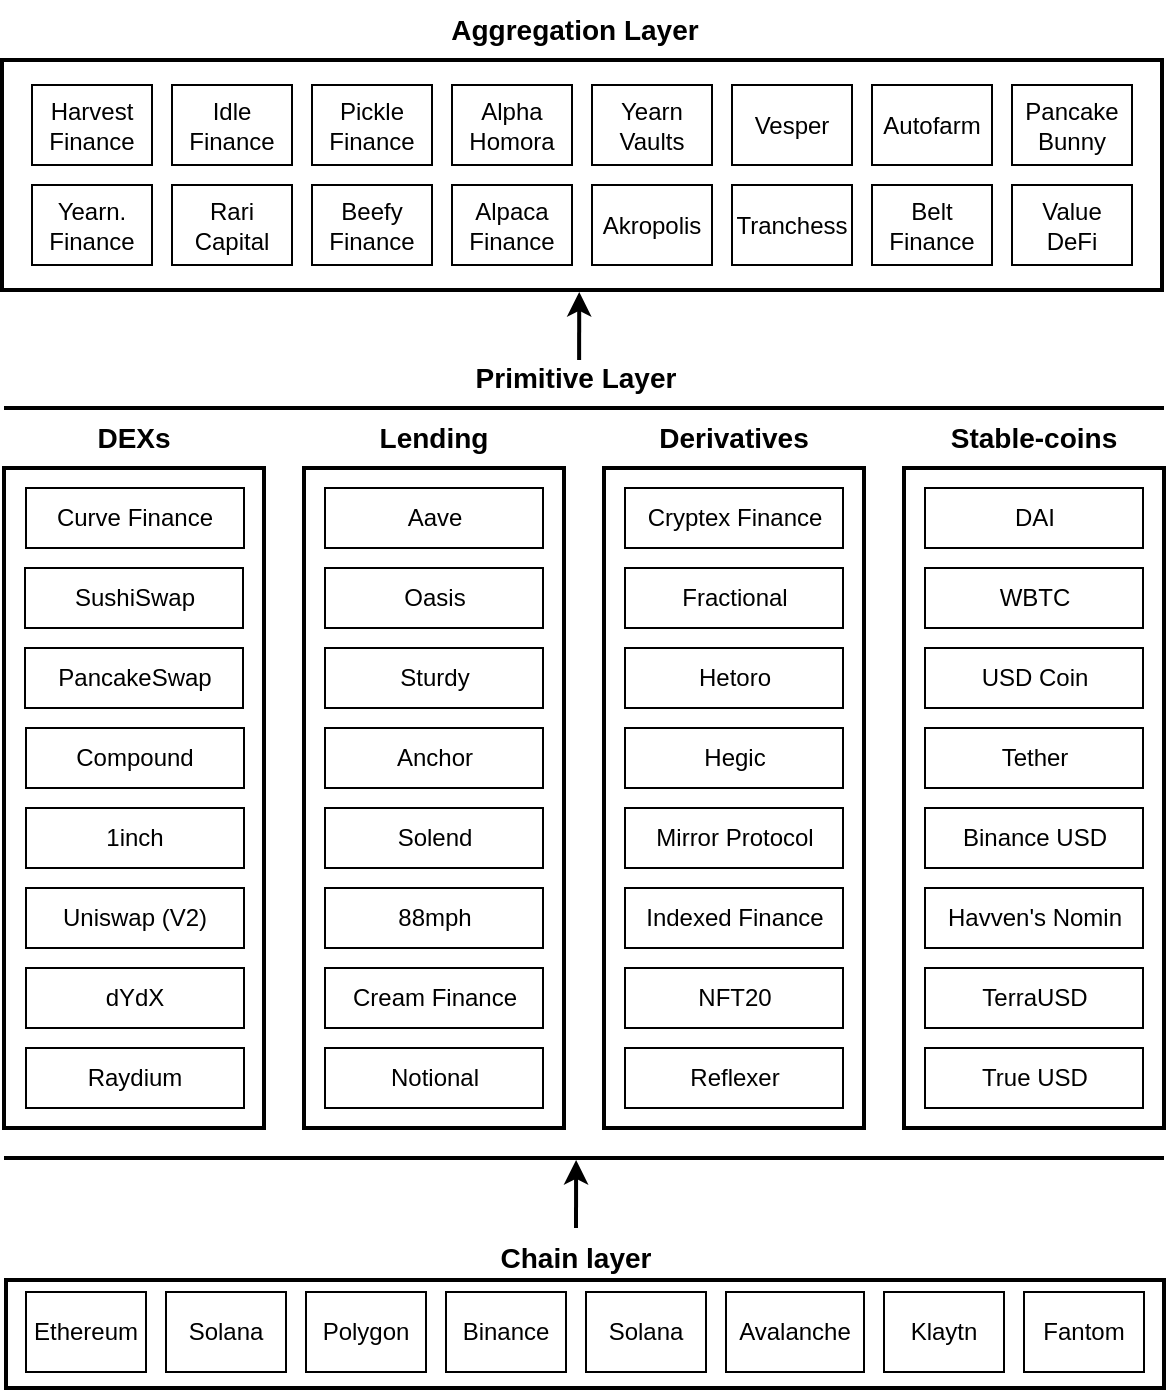 <mxfile version="20.0.2" type="github">
  <diagram id="vA1Mwwlki-n_E3SzybSL" name="Page-1">
    <mxGraphModel dx="1294" dy="925" grid="1" gridSize="10" guides="1" tooltips="1" connect="1" arrows="1" fold="1" page="1" pageScale="1" pageWidth="827" pageHeight="1169" math="0" shadow="0">
      <root>
        <mxCell id="0" />
        <mxCell id="1" parent="0" />
        <mxCell id="zbpn0ASb3LzRVK3qtcD5-1" value="" style="rounded=0;whiteSpace=wrap;html=1;strokeWidth=2;" vertex="1" parent="1">
          <mxGeometry x="62" y="696" width="579" height="54" as="geometry" />
        </mxCell>
        <mxCell id="zbpn0ASb3LzRVK3qtcD5-4" value="" style="rounded=0;whiteSpace=wrap;html=1;strokeWidth=2;" vertex="1" parent="1">
          <mxGeometry x="61" y="290" width="130" height="330" as="geometry" />
        </mxCell>
        <mxCell id="zbpn0ASb3LzRVK3qtcD5-8" value="" style="rounded=0;whiteSpace=wrap;html=1;strokeWidth=2;" vertex="1" parent="1">
          <mxGeometry x="211" y="290" width="130" height="330" as="geometry" />
        </mxCell>
        <mxCell id="zbpn0ASb3LzRVK3qtcD5-9" value="" style="rounded=0;whiteSpace=wrap;html=1;strokeWidth=2;" vertex="1" parent="1">
          <mxGeometry x="361" y="290" width="130" height="330" as="geometry" />
        </mxCell>
        <mxCell id="zbpn0ASb3LzRVK3qtcD5-10" value="" style="rounded=0;whiteSpace=wrap;html=1;strokeWidth=2;" vertex="1" parent="1">
          <mxGeometry x="511" y="290" width="130" height="330" as="geometry" />
        </mxCell>
        <mxCell id="zbpn0ASb3LzRVK3qtcD5-11" value="Ethereum" style="rounded=0;whiteSpace=wrap;html=1;" vertex="1" parent="1">
          <mxGeometry x="72" y="702" width="60" height="40" as="geometry" />
        </mxCell>
        <mxCell id="zbpn0ASb3LzRVK3qtcD5-12" value="" style="rounded=0;whiteSpace=wrap;html=1;strokeWidth=2;" vertex="1" parent="1">
          <mxGeometry x="60" y="86" width="580" height="115" as="geometry" />
        </mxCell>
        <mxCell id="zbpn0ASb3LzRVK3qtcD5-16" value="" style="line;strokeWidth=2;html=1;" vertex="1" parent="1">
          <mxGeometry x="61" y="630" width="580" height="10" as="geometry" />
        </mxCell>
        <mxCell id="zbpn0ASb3LzRVK3qtcD5-21" value="" style="line;strokeWidth=2;html=1;" vertex="1" parent="1">
          <mxGeometry x="61" y="255" width="580" height="10" as="geometry" />
        </mxCell>
        <mxCell id="zbpn0ASb3LzRVK3qtcD5-23" value="Solana" style="rounded=0;whiteSpace=wrap;html=1;" vertex="1" parent="1">
          <mxGeometry x="142" y="702" width="60" height="40" as="geometry" />
        </mxCell>
        <mxCell id="zbpn0ASb3LzRVK3qtcD5-24" value="Polygon" style="rounded=0;whiteSpace=wrap;html=1;" vertex="1" parent="1">
          <mxGeometry x="212" y="702" width="60" height="40" as="geometry" />
        </mxCell>
        <mxCell id="zbpn0ASb3LzRVK3qtcD5-25" value="Binance" style="rounded=0;whiteSpace=wrap;html=1;" vertex="1" parent="1">
          <mxGeometry x="282" y="702" width="60" height="40" as="geometry" />
        </mxCell>
        <mxCell id="zbpn0ASb3LzRVK3qtcD5-26" value="Solana" style="rounded=0;whiteSpace=wrap;html=1;" vertex="1" parent="1">
          <mxGeometry x="352" y="702" width="60" height="40" as="geometry" />
        </mxCell>
        <mxCell id="zbpn0ASb3LzRVK3qtcD5-27" value="Avalanche" style="rounded=0;whiteSpace=wrap;html=1;" vertex="1" parent="1">
          <mxGeometry x="422" y="702" width="69" height="40" as="geometry" />
        </mxCell>
        <mxCell id="zbpn0ASb3LzRVK3qtcD5-28" value="Klaytn" style="rounded=0;whiteSpace=wrap;html=1;" vertex="1" parent="1">
          <mxGeometry x="501" y="702" width="60" height="40" as="geometry" />
        </mxCell>
        <mxCell id="zbpn0ASb3LzRVK3qtcD5-29" value="Fantom" style="rounded=0;whiteSpace=wrap;html=1;" vertex="1" parent="1">
          <mxGeometry x="571" y="702" width="60" height="40" as="geometry" />
        </mxCell>
        <mxCell id="zbpn0ASb3LzRVK3qtcD5-30" value="&lt;b&gt;&lt;font style=&quot;font-size: 14px;&quot;&gt;Chain layer&lt;/font&gt;&lt;/b&gt;" style="text;html=1;strokeColor=none;fillColor=none;align=center;verticalAlign=middle;whiteSpace=wrap;rounded=0;" vertex="1" parent="1">
          <mxGeometry x="297" y="670" width="100" height="30" as="geometry" />
        </mxCell>
        <mxCell id="zbpn0ASb3LzRVK3qtcD5-31" value="&lt;span style=&quot;font-size: 14px;&quot;&gt;&lt;b&gt;DEXs&lt;/b&gt;&lt;/span&gt;" style="text;html=1;strokeColor=none;fillColor=none;align=center;verticalAlign=middle;whiteSpace=wrap;rounded=0;" vertex="1" parent="1">
          <mxGeometry x="76" y="260" width="100" height="30" as="geometry" />
        </mxCell>
        <mxCell id="zbpn0ASb3LzRVK3qtcD5-32" value="&lt;span style=&quot;font-size: 14px;&quot;&gt;&lt;b&gt;Stable-coins&lt;/b&gt;&lt;/span&gt;" style="text;html=1;strokeColor=none;fillColor=none;align=center;verticalAlign=middle;whiteSpace=wrap;rounded=0;" vertex="1" parent="1">
          <mxGeometry x="526" y="260" width="100" height="30" as="geometry" />
        </mxCell>
        <mxCell id="zbpn0ASb3LzRVK3qtcD5-33" value="&lt;span style=&quot;font-size: 14px;&quot;&gt;&lt;b&gt;Derivatives&lt;/b&gt;&lt;/span&gt;" style="text;html=1;strokeColor=none;fillColor=none;align=center;verticalAlign=middle;whiteSpace=wrap;rounded=0;" vertex="1" parent="1">
          <mxGeometry x="376" y="260" width="100" height="30" as="geometry" />
        </mxCell>
        <mxCell id="zbpn0ASb3LzRVK3qtcD5-34" value="&lt;span style=&quot;font-size: 14px;&quot;&gt;&lt;b&gt;Lending&lt;/b&gt;&lt;/span&gt;" style="text;html=1;strokeColor=none;fillColor=none;align=center;verticalAlign=middle;whiteSpace=wrap;rounded=0;" vertex="1" parent="1">
          <mxGeometry x="226" y="260" width="100" height="30" as="geometry" />
        </mxCell>
        <mxCell id="zbpn0ASb3LzRVK3qtcD5-35" value="Curve Finance" style="rounded=0;whiteSpace=wrap;html=1;" vertex="1" parent="1">
          <mxGeometry x="72" y="300" width="109" height="30" as="geometry" />
        </mxCell>
        <mxCell id="zbpn0ASb3LzRVK3qtcD5-39" value="SushiSwap" style="rounded=0;whiteSpace=wrap;html=1;" vertex="1" parent="1">
          <mxGeometry x="71.5" y="340" width="109" height="30" as="geometry" />
        </mxCell>
        <mxCell id="zbpn0ASb3LzRVK3qtcD5-40" value="PancakeSwap" style="rounded=0;whiteSpace=wrap;html=1;" vertex="1" parent="1">
          <mxGeometry x="71.5" y="380" width="109" height="30" as="geometry" />
        </mxCell>
        <mxCell id="zbpn0ASb3LzRVK3qtcD5-41" value="Compound" style="rounded=0;whiteSpace=wrap;html=1;" vertex="1" parent="1">
          <mxGeometry x="72" y="420" width="109" height="30" as="geometry" />
        </mxCell>
        <mxCell id="zbpn0ASb3LzRVK3qtcD5-42" value="1inch" style="rounded=0;whiteSpace=wrap;html=1;" vertex="1" parent="1">
          <mxGeometry x="72" y="460" width="109" height="30" as="geometry" />
        </mxCell>
        <mxCell id="zbpn0ASb3LzRVK3qtcD5-43" value="Uniswap (V2)" style="rounded=0;whiteSpace=wrap;html=1;" vertex="1" parent="1">
          <mxGeometry x="72" y="500" width="109" height="30" as="geometry" />
        </mxCell>
        <mxCell id="zbpn0ASb3LzRVK3qtcD5-44" value="Raydium" style="rounded=0;whiteSpace=wrap;html=1;" vertex="1" parent="1">
          <mxGeometry x="72" y="580" width="109" height="30" as="geometry" />
        </mxCell>
        <mxCell id="zbpn0ASb3LzRVK3qtcD5-45" value="dYdX" style="rounded=0;whiteSpace=wrap;html=1;" vertex="1" parent="1">
          <mxGeometry x="72" y="540" width="109" height="30" as="geometry" />
        </mxCell>
        <mxCell id="zbpn0ASb3LzRVK3qtcD5-46" value="Anchor" style="rounded=0;whiteSpace=wrap;html=1;" vertex="1" parent="1">
          <mxGeometry x="221.5" y="420" width="109" height="30" as="geometry" />
        </mxCell>
        <mxCell id="zbpn0ASb3LzRVK3qtcD5-47" value="Sturdy" style="rounded=0;whiteSpace=wrap;html=1;" vertex="1" parent="1">
          <mxGeometry x="221.5" y="380" width="109" height="30" as="geometry" />
        </mxCell>
        <mxCell id="zbpn0ASb3LzRVK3qtcD5-48" value="Oasis" style="rounded=0;whiteSpace=wrap;html=1;" vertex="1" parent="1">
          <mxGeometry x="221.5" y="340" width="109" height="30" as="geometry" />
        </mxCell>
        <mxCell id="zbpn0ASb3LzRVK3qtcD5-49" value="Aave" style="rounded=0;whiteSpace=wrap;html=1;" vertex="1" parent="1">
          <mxGeometry x="221.5" y="300" width="109" height="30" as="geometry" />
        </mxCell>
        <mxCell id="zbpn0ASb3LzRVK3qtcD5-50" value="Notional" style="rounded=0;whiteSpace=wrap;html=1;" vertex="1" parent="1">
          <mxGeometry x="221.5" y="580" width="109" height="30" as="geometry" />
        </mxCell>
        <mxCell id="zbpn0ASb3LzRVK3qtcD5-51" value="Cream Finance" style="rounded=0;whiteSpace=wrap;html=1;" vertex="1" parent="1">
          <mxGeometry x="221.5" y="540" width="109" height="30" as="geometry" />
        </mxCell>
        <mxCell id="zbpn0ASb3LzRVK3qtcD5-52" value="88mph" style="rounded=0;whiteSpace=wrap;html=1;" vertex="1" parent="1">
          <mxGeometry x="221.5" y="500" width="109" height="30" as="geometry" />
        </mxCell>
        <mxCell id="zbpn0ASb3LzRVK3qtcD5-53" value="Solend" style="rounded=0;whiteSpace=wrap;html=1;" vertex="1" parent="1">
          <mxGeometry x="221.5" y="460" width="109" height="30" as="geometry" />
        </mxCell>
        <mxCell id="zbpn0ASb3LzRVK3qtcD5-54" value="Hegic" style="rounded=0;whiteSpace=wrap;html=1;" vertex="1" parent="1">
          <mxGeometry x="371.5" y="420" width="109" height="30" as="geometry" />
        </mxCell>
        <mxCell id="zbpn0ASb3LzRVK3qtcD5-55" value="Hetoro" style="rounded=0;whiteSpace=wrap;html=1;" vertex="1" parent="1">
          <mxGeometry x="371.5" y="380" width="109" height="30" as="geometry" />
        </mxCell>
        <mxCell id="zbpn0ASb3LzRVK3qtcD5-56" value="Fractional" style="rounded=0;whiteSpace=wrap;html=1;" vertex="1" parent="1">
          <mxGeometry x="371.5" y="340" width="109" height="30" as="geometry" />
        </mxCell>
        <mxCell id="zbpn0ASb3LzRVK3qtcD5-57" value="Cryptex Finance" style="rounded=0;whiteSpace=wrap;html=1;" vertex="1" parent="1">
          <mxGeometry x="371.5" y="300" width="109" height="30" as="geometry" />
        </mxCell>
        <mxCell id="zbpn0ASb3LzRVK3qtcD5-58" value="Reflexer" style="rounded=0;whiteSpace=wrap;html=1;" vertex="1" parent="1">
          <mxGeometry x="371.5" y="580" width="109" height="30" as="geometry" />
        </mxCell>
        <mxCell id="zbpn0ASb3LzRVK3qtcD5-59" value="NFT20" style="rounded=0;whiteSpace=wrap;html=1;" vertex="1" parent="1">
          <mxGeometry x="371.5" y="540" width="109" height="30" as="geometry" />
        </mxCell>
        <mxCell id="zbpn0ASb3LzRVK3qtcD5-60" value="Indexed Finance" style="rounded=0;whiteSpace=wrap;html=1;" vertex="1" parent="1">
          <mxGeometry x="371.5" y="500" width="109" height="30" as="geometry" />
        </mxCell>
        <mxCell id="zbpn0ASb3LzRVK3qtcD5-61" value="Mirror Protocol" style="rounded=0;whiteSpace=wrap;html=1;" vertex="1" parent="1">
          <mxGeometry x="371.5" y="460" width="109" height="30" as="geometry" />
        </mxCell>
        <mxCell id="zbpn0ASb3LzRVK3qtcD5-62" value="Tether" style="rounded=0;whiteSpace=wrap;html=1;" vertex="1" parent="1">
          <mxGeometry x="521.5" y="420" width="109" height="30" as="geometry" />
        </mxCell>
        <mxCell id="zbpn0ASb3LzRVK3qtcD5-63" value="USD Coin" style="rounded=0;whiteSpace=wrap;html=1;" vertex="1" parent="1">
          <mxGeometry x="521.5" y="380" width="109" height="30" as="geometry" />
        </mxCell>
        <mxCell id="zbpn0ASb3LzRVK3qtcD5-64" value="WBTC" style="rounded=0;whiteSpace=wrap;html=1;" vertex="1" parent="1">
          <mxGeometry x="521.5" y="340" width="109" height="30" as="geometry" />
        </mxCell>
        <mxCell id="zbpn0ASb3LzRVK3qtcD5-65" value="DAI" style="rounded=0;whiteSpace=wrap;html=1;" vertex="1" parent="1">
          <mxGeometry x="521.5" y="300" width="109" height="30" as="geometry" />
        </mxCell>
        <mxCell id="zbpn0ASb3LzRVK3qtcD5-66" value="True USD" style="rounded=0;whiteSpace=wrap;html=1;" vertex="1" parent="1">
          <mxGeometry x="521.5" y="580" width="109" height="30" as="geometry" />
        </mxCell>
        <mxCell id="zbpn0ASb3LzRVK3qtcD5-67" value="TerraUSD" style="rounded=0;whiteSpace=wrap;html=1;" vertex="1" parent="1">
          <mxGeometry x="521.5" y="540" width="109" height="30" as="geometry" />
        </mxCell>
        <mxCell id="zbpn0ASb3LzRVK3qtcD5-68" value="Havven&#39;s Nomin" style="rounded=0;whiteSpace=wrap;html=1;" vertex="1" parent="1">
          <mxGeometry x="521.5" y="500" width="109" height="30" as="geometry" />
        </mxCell>
        <mxCell id="zbpn0ASb3LzRVK3qtcD5-69" value="Binance USD" style="rounded=0;whiteSpace=wrap;html=1;" vertex="1" parent="1">
          <mxGeometry x="521.5" y="460" width="109" height="30" as="geometry" />
        </mxCell>
        <mxCell id="zbpn0ASb3LzRVK3qtcD5-70" value="Harvest Finance" style="rounded=0;whiteSpace=wrap;html=1;" vertex="1" parent="1">
          <mxGeometry x="75" y="98.5" width="60" height="40" as="geometry" />
        </mxCell>
        <mxCell id="zbpn0ASb3LzRVK3qtcD5-71" value="Idle Finance" style="rounded=0;whiteSpace=wrap;html=1;" vertex="1" parent="1">
          <mxGeometry x="145" y="98.5" width="60" height="40" as="geometry" />
        </mxCell>
        <mxCell id="zbpn0ASb3LzRVK3qtcD5-72" value="Pickle Finance" style="rounded=0;whiteSpace=wrap;html=1;" vertex="1" parent="1">
          <mxGeometry x="215" y="98.5" width="60" height="40" as="geometry" />
        </mxCell>
        <mxCell id="zbpn0ASb3LzRVK3qtcD5-73" value="Alpha Homora" style="rounded=0;whiteSpace=wrap;html=1;" vertex="1" parent="1">
          <mxGeometry x="285" y="98.5" width="60" height="40" as="geometry" />
        </mxCell>
        <mxCell id="zbpn0ASb3LzRVK3qtcD5-74" value="Yearn Vaults" style="rounded=0;whiteSpace=wrap;html=1;" vertex="1" parent="1">
          <mxGeometry x="355" y="98.5" width="60" height="40" as="geometry" />
        </mxCell>
        <mxCell id="zbpn0ASb3LzRVK3qtcD5-75" value="Vesper" style="rounded=0;whiteSpace=wrap;html=1;" vertex="1" parent="1">
          <mxGeometry x="425" y="98.5" width="60" height="40" as="geometry" />
        </mxCell>
        <mxCell id="zbpn0ASb3LzRVK3qtcD5-76" value="Autofarm" style="rounded=0;whiteSpace=wrap;html=1;" vertex="1" parent="1">
          <mxGeometry x="495" y="98.5" width="60" height="40" as="geometry" />
        </mxCell>
        <mxCell id="zbpn0ASb3LzRVK3qtcD5-77" value="Pancake Bunny" style="rounded=0;whiteSpace=wrap;html=1;" vertex="1" parent="1">
          <mxGeometry x="565" y="98.5" width="60" height="40" as="geometry" />
        </mxCell>
        <mxCell id="zbpn0ASb3LzRVK3qtcD5-87" value="Yearn. Finance" style="rounded=0;whiteSpace=wrap;html=1;" vertex="1" parent="1">
          <mxGeometry x="75" y="148.5" width="60" height="40" as="geometry" />
        </mxCell>
        <mxCell id="zbpn0ASb3LzRVK3qtcD5-88" value="Rari Capital" style="rounded=0;whiteSpace=wrap;html=1;" vertex="1" parent="1">
          <mxGeometry x="145" y="148.5" width="60" height="40" as="geometry" />
        </mxCell>
        <mxCell id="zbpn0ASb3LzRVK3qtcD5-89" value="Beefy Finance" style="rounded=0;whiteSpace=wrap;html=1;" vertex="1" parent="1">
          <mxGeometry x="215" y="148.5" width="60" height="40" as="geometry" />
        </mxCell>
        <mxCell id="zbpn0ASb3LzRVK3qtcD5-90" value="Alpaca Finance" style="rounded=0;whiteSpace=wrap;html=1;" vertex="1" parent="1">
          <mxGeometry x="285" y="148.5" width="60" height="40" as="geometry" />
        </mxCell>
        <mxCell id="zbpn0ASb3LzRVK3qtcD5-91" value="Akropolis" style="rounded=0;whiteSpace=wrap;html=1;" vertex="1" parent="1">
          <mxGeometry x="355" y="148.5" width="60" height="40" as="geometry" />
        </mxCell>
        <mxCell id="zbpn0ASb3LzRVK3qtcD5-92" value="Tranchess" style="rounded=0;whiteSpace=wrap;html=1;" vertex="1" parent="1">
          <mxGeometry x="425" y="148.5" width="60" height="40" as="geometry" />
        </mxCell>
        <mxCell id="zbpn0ASb3LzRVK3qtcD5-93" value="Belt Finance" style="rounded=0;whiteSpace=wrap;html=1;" vertex="1" parent="1">
          <mxGeometry x="495" y="148.5" width="60" height="40" as="geometry" />
        </mxCell>
        <mxCell id="zbpn0ASb3LzRVK3qtcD5-94" value="Value DeFi" style="rounded=0;whiteSpace=wrap;html=1;" vertex="1" parent="1">
          <mxGeometry x="565" y="148.5" width="60" height="40" as="geometry" />
        </mxCell>
        <mxCell id="zbpn0ASb3LzRVK3qtcD5-95" value="&lt;span style=&quot;font-size: 14px;&quot;&gt;&lt;b&gt;Aggregation Layer&lt;/b&gt;&lt;/span&gt;" style="text;html=1;strokeColor=none;fillColor=none;align=center;verticalAlign=middle;whiteSpace=wrap;rounded=0;" vertex="1" parent="1">
          <mxGeometry x="248.5" y="56" width="195" height="30" as="geometry" />
        </mxCell>
        <mxCell id="zbpn0ASb3LzRVK3qtcD5-96" value="&lt;span style=&quot;font-size: 14px;&quot;&gt;&lt;b&gt;Primitive Layer&lt;/b&gt;&lt;/span&gt;" style="text;html=1;strokeColor=none;fillColor=none;align=center;verticalAlign=middle;whiteSpace=wrap;rounded=0;" vertex="1" parent="1">
          <mxGeometry x="280" y="230" width="134" height="30" as="geometry" />
        </mxCell>
        <mxCell id="zbpn0ASb3LzRVK3qtcD5-98" value="" style="endArrow=classic;html=1;rounded=0;fontSize=14;strokeWidth=2;exitX=0.5;exitY=0;exitDx=0;exitDy=0;" edge="1" parent="1" source="zbpn0ASb3LzRVK3qtcD5-30">
          <mxGeometry width="50" height="50" relative="1" as="geometry">
            <mxPoint x="345.3" y="668.35" as="sourcePoint" />
            <mxPoint x="347.05" y="636" as="targetPoint" />
          </mxGeometry>
        </mxCell>
        <mxCell id="zbpn0ASb3LzRVK3qtcD5-101" value="" style="endArrow=classic;html=1;rounded=0;fontSize=14;strokeWidth=2;exitX=0.5;exitY=0;exitDx=0;exitDy=0;" edge="1" parent="1">
          <mxGeometry width="50" height="50" relative="1" as="geometry">
            <mxPoint x="348.56" y="236" as="sourcePoint" />
            <mxPoint x="348.61" y="202" as="targetPoint" />
          </mxGeometry>
        </mxCell>
      </root>
    </mxGraphModel>
  </diagram>
</mxfile>
